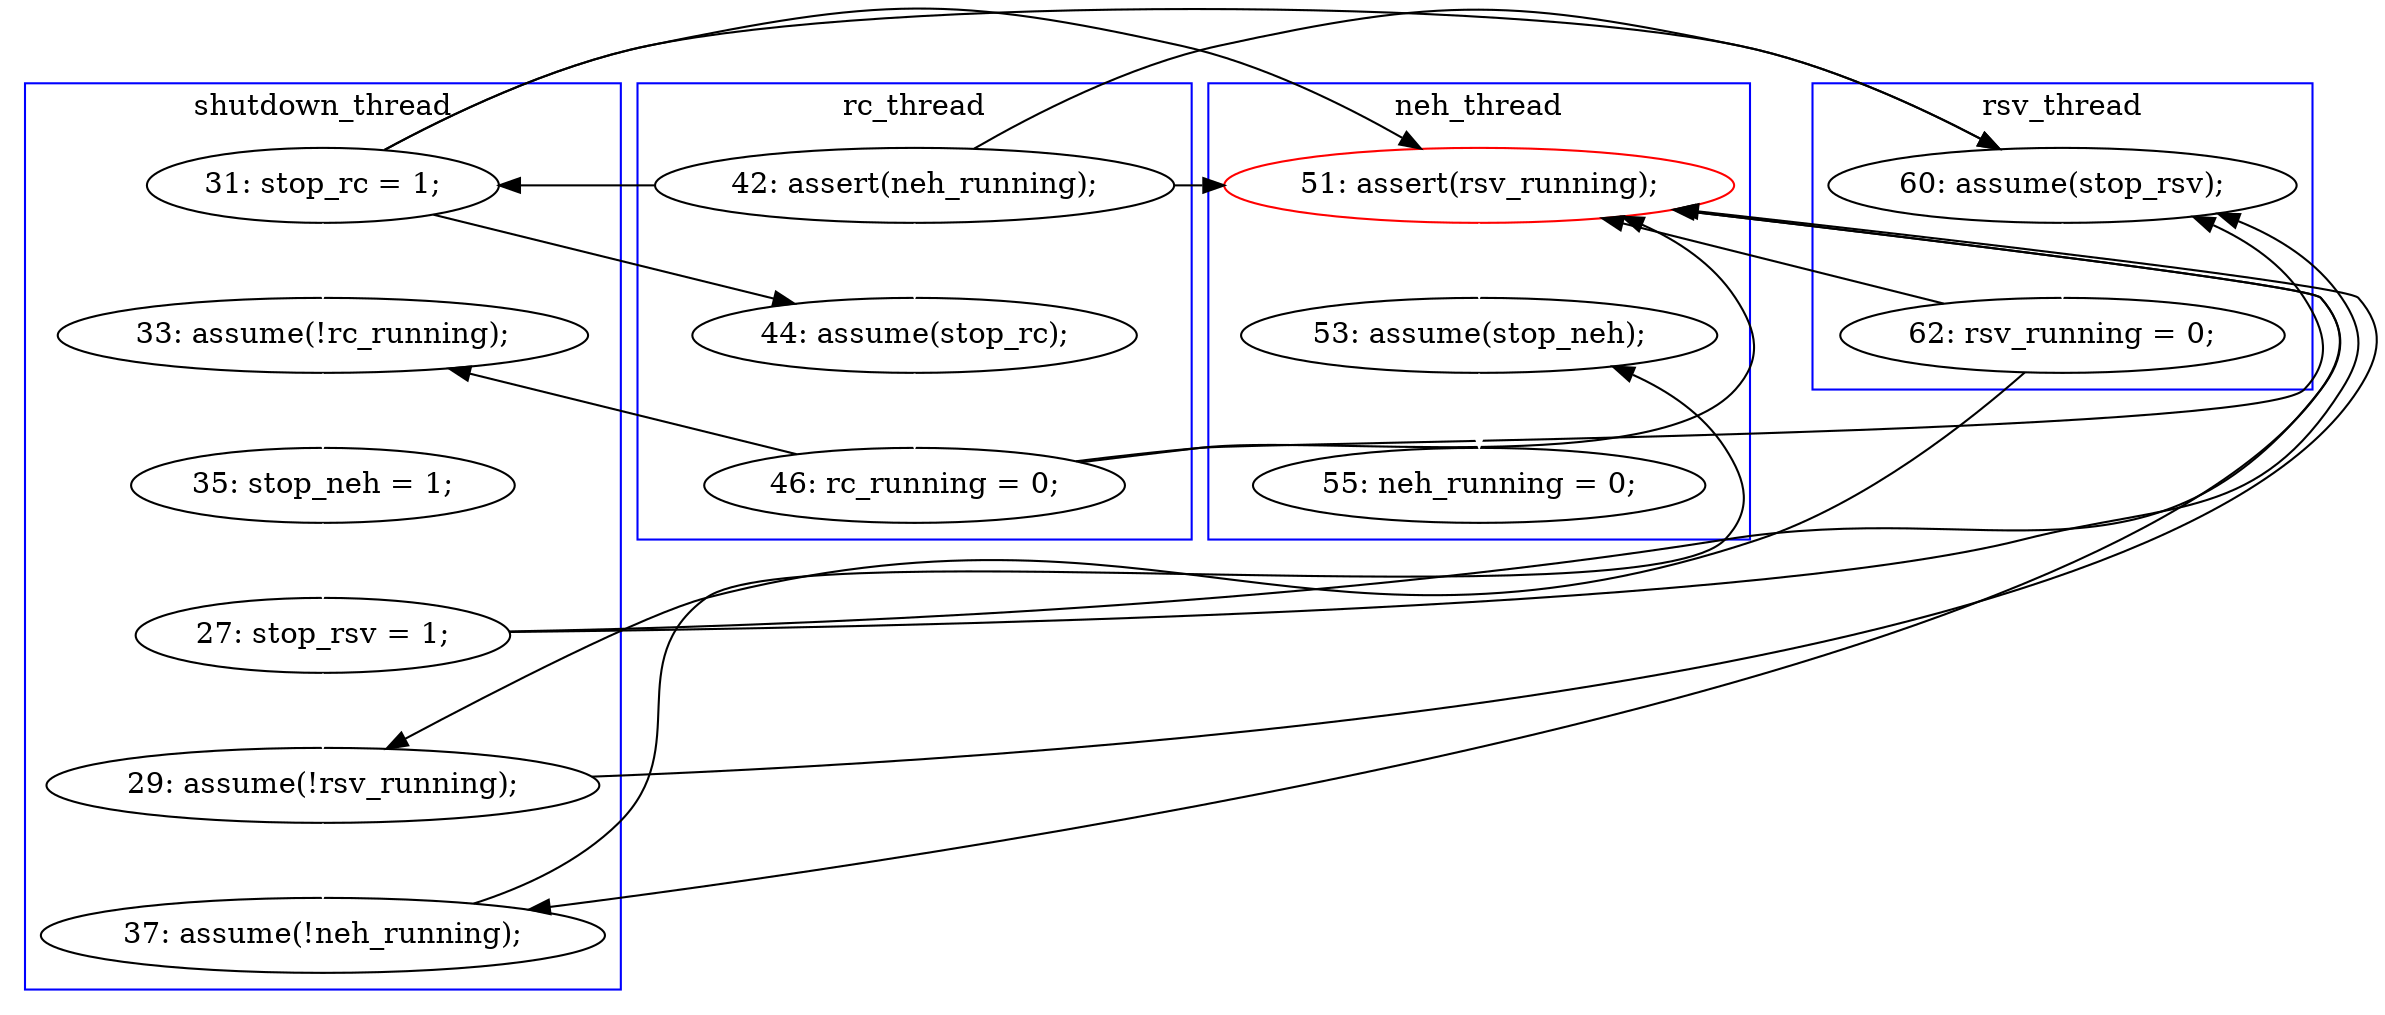 digraph Counterexample {
	14 -> 18 [color = white, style = solid]
	17 -> 23 [color = black, style = solid, constraint = false]
	14 -> 23 [color = black, style = solid, constraint = false]
	14 -> 15 [color = black, style = solid, constraint = false]
	12 -> 23 [color = black, style = solid, constraint = false]
	24 -> 30 [color = black, style = solid, constraint = false]
	33 -> 37 [color = white, style = solid]
	14 -> 30 [color = black, style = solid, constraint = false]
	21 -> 30 [color = black, style = solid, constraint = false]
	17 -> 18 [color = black, style = solid, constraint = false]
	21 -> 25 [color = white, style = solid]
	21 -> 23 [color = black, style = solid, constraint = false]
	30 -> 33 [color = white, style = solid]
	12 -> 14 [color = black, style = solid, constraint = false]
	31 -> 33 [color = black, style = solid, constraint = false]
	17 -> 30 [color = black, style = solid, constraint = false]
	23 -> 24 [color = white, style = solid]
	15 -> 17 [color = white, style = solid]
	12 -> 15 [color = white, style = solid]
	25 -> 31 [color = white, style = solid]
	24 -> 25 [color = black, style = solid, constraint = false]
	30 -> 31 [color = black, style = solid, constraint = false]
	18 -> 20 [color = white, style = solid]
	25 -> 30 [color = black, style = solid, constraint = false]
	12 -> 30 [color = black, style = solid, constraint = false]
	20 -> 21 [color = white, style = solid]
	subgraph cluster4 {
		label = rsv_thread
		color = blue
		23  [label = "60: assume(stop_rsv);"]
		24  [label = "62: rsv_running = 0;"]
	}
	subgraph cluster2 {
		label = rc_thread
		color = blue
		15  [label = "44: assume(stop_rc);"]
		17  [label = "46: rc_running = 0;"]
		12  [label = "42: assert(neh_running);"]
	}
	subgraph cluster3 {
		label = neh_thread
		color = blue
		30  [label = "51: assert(rsv_running);", color = red]
		37  [label = "55: neh_running = 0;"]
		33  [label = "53: assume(stop_neh);"]
	}
	subgraph cluster1 {
		label = shutdown_thread
		color = blue
		21  [label = "27: stop_rsv = 1;"]
		31  [label = "37: assume(!neh_running);"]
		20  [label = "35: stop_neh = 1;"]
		14  [label = "31: stop_rc = 1;"]
		18  [label = "33: assume(!rc_running);"]
		25  [label = "29: assume(!rsv_running);"]
	}
}